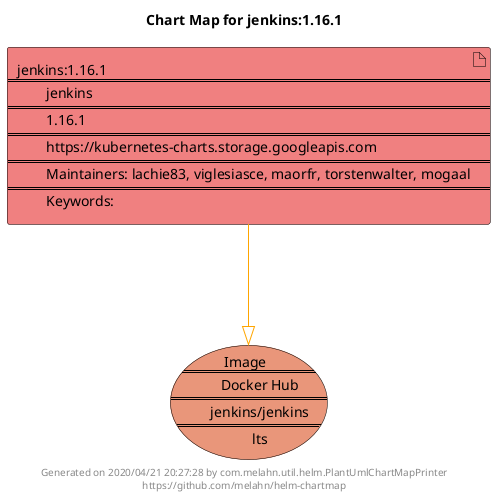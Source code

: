 @startuml
skinparam linetype ortho
skinparam backgroundColor white
skinparam usecaseBorderColor black
skinparam usecaseArrowColor LightSlateGray
skinparam artifactBorderColor black
skinparam artifactArrowColor LightSlateGray

title Chart Map for jenkins:1.16.1

'There is one referenced Helm Chart
artifact "jenkins:1.16.1\n====\n\tjenkins\n====\n\t1.16.1\n====\n\thttps://kubernetes-charts.storage.googleapis.com\n====\n\tMaintainers: lachie83, viglesiasce, maorfr, torstenwalter, mogaal\n====\n\tKeywords: " as jenkins_1_16_1 #LightCoral

'There is one referenced Docker Image
usecase "Image\n====\n\tDocker Hub\n====\n\tjenkins/jenkins\n====\n\tlts" as jenkins_jenkins_lts #DarkSalmon

'Chart Dependencies
jenkins_1_16_1--[#orange]-|>jenkins_jenkins_lts

center footer Generated on 2020/04/21 20:27:28 by com.melahn.util.helm.PlantUmlChartMapPrinter\nhttps://github.com/melahn/helm-chartmap
@enduml
